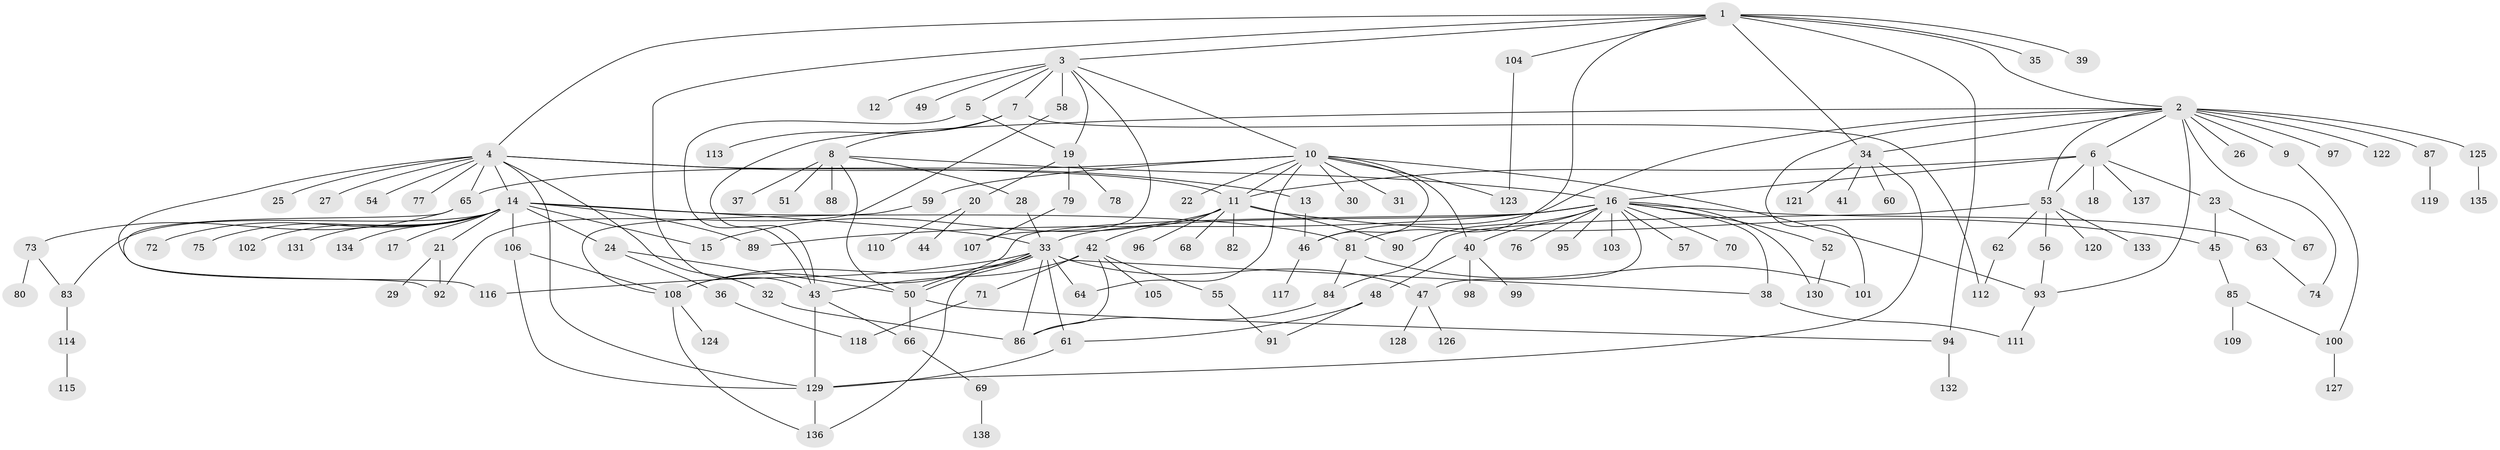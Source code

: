 // coarse degree distribution, {17: 0.018691588785046728, 20: 0.009345794392523364, 3: 0.12149532710280374, 6: 0.028037383177570093, 4: 0.037383177570093455, 10: 0.018691588785046728, 11: 0.009345794392523364, 1: 0.4766355140186916, 2: 0.21495327102803738, 25: 0.009345794392523364, 16: 0.009345794392523364, 5: 0.028037383177570093, 8: 0.009345794392523364, 7: 0.009345794392523364}
// Generated by graph-tools (version 1.1) at 2025/41/03/06/25 10:41:50]
// undirected, 138 vertices, 195 edges
graph export_dot {
graph [start="1"]
  node [color=gray90,style=filled];
  1;
  2;
  3;
  4;
  5;
  6;
  7;
  8;
  9;
  10;
  11;
  12;
  13;
  14;
  15;
  16;
  17;
  18;
  19;
  20;
  21;
  22;
  23;
  24;
  25;
  26;
  27;
  28;
  29;
  30;
  31;
  32;
  33;
  34;
  35;
  36;
  37;
  38;
  39;
  40;
  41;
  42;
  43;
  44;
  45;
  46;
  47;
  48;
  49;
  50;
  51;
  52;
  53;
  54;
  55;
  56;
  57;
  58;
  59;
  60;
  61;
  62;
  63;
  64;
  65;
  66;
  67;
  68;
  69;
  70;
  71;
  72;
  73;
  74;
  75;
  76;
  77;
  78;
  79;
  80;
  81;
  82;
  83;
  84;
  85;
  86;
  87;
  88;
  89;
  90;
  91;
  92;
  93;
  94;
  95;
  96;
  97;
  98;
  99;
  100;
  101;
  102;
  103;
  104;
  105;
  106;
  107;
  108;
  109;
  110;
  111;
  112;
  113;
  114;
  115;
  116;
  117;
  118;
  119;
  120;
  121;
  122;
  123;
  124;
  125;
  126;
  127;
  128;
  129;
  130;
  131;
  132;
  133;
  134;
  135;
  136;
  137;
  138;
  1 -- 2;
  1 -- 3;
  1 -- 4;
  1 -- 34;
  1 -- 35;
  1 -- 39;
  1 -- 43;
  1 -- 81;
  1 -- 94;
  1 -- 104;
  2 -- 6;
  2 -- 9;
  2 -- 26;
  2 -- 34;
  2 -- 43;
  2 -- 46;
  2 -- 53;
  2 -- 74;
  2 -- 87;
  2 -- 93;
  2 -- 97;
  2 -- 101;
  2 -- 122;
  2 -- 125;
  3 -- 5;
  3 -- 7;
  3 -- 10;
  3 -- 12;
  3 -- 19;
  3 -- 49;
  3 -- 58;
  3 -- 107;
  4 -- 11;
  4 -- 13;
  4 -- 14;
  4 -- 25;
  4 -- 27;
  4 -- 32;
  4 -- 54;
  4 -- 65;
  4 -- 77;
  4 -- 116;
  4 -- 129;
  5 -- 19;
  5 -- 43;
  6 -- 11;
  6 -- 16;
  6 -- 18;
  6 -- 23;
  6 -- 53;
  6 -- 137;
  7 -- 8;
  7 -- 112;
  7 -- 113;
  8 -- 16;
  8 -- 28;
  8 -- 37;
  8 -- 50;
  8 -- 51;
  8 -- 88;
  9 -- 100;
  10 -- 11;
  10 -- 22;
  10 -- 30;
  10 -- 31;
  10 -- 40;
  10 -- 46;
  10 -- 59;
  10 -- 64;
  10 -- 65;
  10 -- 93;
  10 -- 123;
  11 -- 15;
  11 -- 42;
  11 -- 45;
  11 -- 68;
  11 -- 82;
  11 -- 90;
  11 -- 96;
  13 -- 46;
  14 -- 15;
  14 -- 17;
  14 -- 21;
  14 -- 24;
  14 -- 33;
  14 -- 72;
  14 -- 75;
  14 -- 81;
  14 -- 83;
  14 -- 89;
  14 -- 102;
  14 -- 106;
  14 -- 131;
  14 -- 134;
  16 -- 33;
  16 -- 38;
  16 -- 40;
  16 -- 47;
  16 -- 52;
  16 -- 57;
  16 -- 63;
  16 -- 70;
  16 -- 76;
  16 -- 89;
  16 -- 90;
  16 -- 95;
  16 -- 103;
  16 -- 108;
  16 -- 130;
  19 -- 20;
  19 -- 78;
  19 -- 79;
  20 -- 44;
  20 -- 110;
  21 -- 29;
  21 -- 92;
  23 -- 45;
  23 -- 67;
  24 -- 36;
  24 -- 50;
  28 -- 33;
  32 -- 86;
  33 -- 38;
  33 -- 47;
  33 -- 50;
  33 -- 50;
  33 -- 61;
  33 -- 64;
  33 -- 86;
  33 -- 108;
  33 -- 116;
  33 -- 136;
  34 -- 41;
  34 -- 60;
  34 -- 121;
  34 -- 129;
  36 -- 118;
  38 -- 111;
  40 -- 48;
  40 -- 98;
  40 -- 99;
  42 -- 43;
  42 -- 55;
  42 -- 71;
  42 -- 86;
  42 -- 105;
  43 -- 66;
  43 -- 129;
  45 -- 85;
  46 -- 117;
  47 -- 126;
  47 -- 128;
  48 -- 61;
  48 -- 91;
  50 -- 66;
  50 -- 94;
  52 -- 130;
  53 -- 56;
  53 -- 62;
  53 -- 84;
  53 -- 120;
  53 -- 133;
  55 -- 91;
  56 -- 93;
  58 -- 92;
  59 -- 108;
  61 -- 129;
  62 -- 112;
  63 -- 74;
  65 -- 73;
  65 -- 92;
  66 -- 69;
  69 -- 138;
  71 -- 118;
  73 -- 80;
  73 -- 83;
  79 -- 107;
  81 -- 84;
  81 -- 101;
  83 -- 114;
  84 -- 86;
  85 -- 100;
  85 -- 109;
  87 -- 119;
  93 -- 111;
  94 -- 132;
  100 -- 127;
  104 -- 123;
  106 -- 108;
  106 -- 129;
  108 -- 124;
  108 -- 136;
  114 -- 115;
  125 -- 135;
  129 -- 136;
}

